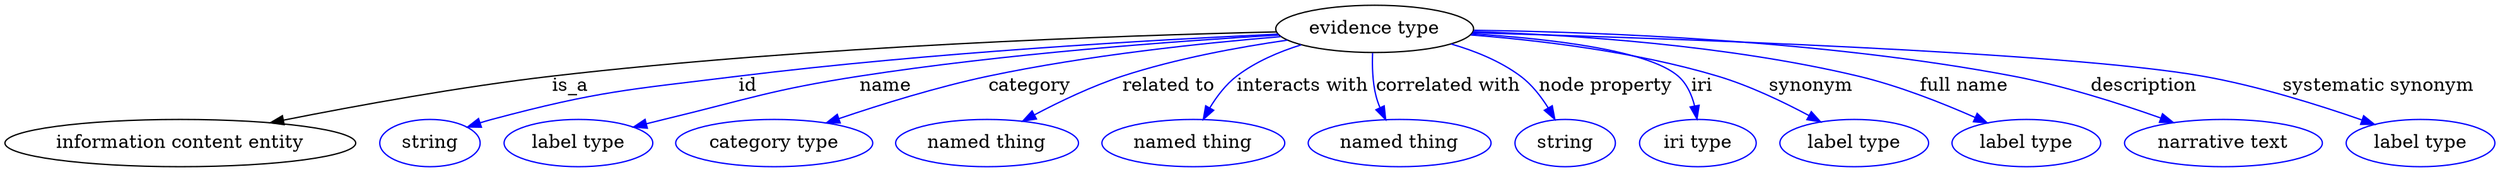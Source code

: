 digraph {
	graph [bb="0,0,1544.8,123"];
	node [label="\N"];
	"evidence type"	 [height=0.5,
		label="evidence type",
		pos="851.34,105",
		width=1.661];
	"information content entity"	 [height=0.5,
		pos="103.34,18",
		width=2.8706];
	"evidence type" -> "information content entity"	 [label=is_a,
		lp="345.34,61.5",
		pos="e,160.34,33.052 791.33,103.7 694.65,100.95 498.64,92.724 334.34,69 278.48,60.934 216.03,46.833 170.16,35.499"];
	id	 [color=blue,
		height=0.5,
		label=string,
		pos="255.34,18",
		width=0.84854];
	"evidence type" -> id	 [color=blue,
		label=id,
		lp="457.84,61.5",
		pos="e,279.12,29.71 792.27,101.84 714.16,97.166 572.37,86.967 452.34,69 381.82,58.445 363.13,58.092 295.34,36 293.08,35.263 290.78,34.439 \
288.47,33.559",
		style=solid];
	name	 [color=blue,
		height=0.5,
		label="label type",
		pos="349.34,18",
		width=1.2638];
	"evidence type" -> name	 [color=blue,
		label=name,
		lp="549.84,61.5",
		pos="e,384.14,29.784 793.15,100.77 729.3,95.579 623.97,85.387 534.34,69 475.7,58.279 461.59,52.613 404.34,36 400.96,35.018 397.47,33.968 \
393.97,32.886",
		style=solid];
	category	 [color=blue,
		height=0.5,
		label="category type",
		pos="471.34,18",
		width=1.6249];
	"evidence type" -> category	 [color=blue,
		label=category,
		lp="641.84,61.5",
		pos="e,507.04,32.423 794.75,99.156 747.21,93.559 677.73,83.761 618.34,69 583.48,60.336 545.18,46.913 516.41,36.012",
		style=solid];
	"related to"	 [color=blue,
		height=0.5,
		label="named thing",
		pos="603.34,18",
		width=1.5346];
	"evidence type" -> "related to"	 [color=blue,
		label="related to",
		lp="728.34,61.5",
		pos="e,629.86,33.871 799.75,95.7 770.64,89.673 733.89,80.745 702.34,69 680.49,60.864 657.25,49.072 638.78,38.876",
		style=solid];
	"interacts with"	 [color=blue,
		height=0.5,
		label="named thing",
		pos="731.34,18",
		width=1.5346];
	"evidence type" -> "interacts with"	 [color=blue,
		label="interacts with",
		lp="810.34,61.5",
		pos="e,742.92,35.795 812.5,91.164 799.34,85.447 785.03,78.019 773.34,69 764.26,61.991 755.86,52.673 749,43.92",
		style=solid];
	"correlated with"	 [color=blue,
		height=0.5,
		label="named thing",
		pos="859.34,18",
		width=1.5346];
	"evidence type" -> "correlated with"	 [color=blue,
		label="correlated with",
		lp="893.34,61.5",
		pos="e,855.16,36.222 850.94,86.539 850.92,76.83 851.2,64.744 852.34,54 852.61,51.452 852.97,48.815 853.38,46.18",
		style=solid];
	"node property"	 [color=blue,
		height=0.5,
		label=string,
		pos="963.34,18",
		width=0.84854];
	"evidence type" -> "node property"	 [color=blue,
		label="node property",
		lp="985.34,61.5",
		pos="e,956.56,35.984 894.5,92.367 908.34,86.811 923,79.177 934.34,69 941.61,62.475 947.5,53.681 952.03,45.234",
		style=solid];
	iri	 [color=blue,
		height=0.5,
		label="iri type",
		pos="1048.3,18",
		width=1.011];
	"evidence type" -> iri	 [color=blue,
		label=iri,
		lp="1044.8,61.5",
		pos="e,1045.3,36.137 908.05,99.206 952.37,93.639 1009.4,83.857 1027.3,69 1034.4,63.123 1039.2,54.449 1042.3,45.915",
		style=solid];
	synonym	 [color=blue,
		height=0.5,
		label="label type",
		pos="1148.3,18",
		width=1.2638];
	"evidence type" -> synonym	 [color=blue,
		label=synonym,
		lp="1112.8,61.5",
		pos="e,1124.9,33.693 908.89,99.917 950.48,95.034 1007.5,85.822 1055.3,69 1076.6,61.509 1098.9,49.493 1116.3,39.006",
		style=solid];
	"full name"	 [color=blue,
		height=0.5,
		label="label type",
		pos="1257.3,18",
		width=1.2638];
	"evidence type" -> "full name"	 [color=blue,
		label="full name",
		lp="1211.8,61.5",
		pos="e,1230.3,32.728 910.86,102.75 970.39,99.317 1064.1,90.677 1142.3,69 1169.8,61.398 1199.1,48.312 1221.3,37.299",
		style=solid];
	description	 [color=blue,
		height=0.5,
		label="narrative text",
		pos="1378.3,18",
		width=1.6068];
	"evidence type" -> description	 [color=blue,
		label=description,
		lp="1322.8,61.5",
		pos="e,1345.8,33.001 910.32,101.5 1003.6,95.648 1180.8,83.105 1242.3,69 1274.8,61.55 1310.1,48.185 1336.5,37.006",
		style=solid];
	"systematic synonym"	 [color=blue,
		height=0.5,
		label="label type",
		pos="1499.3,18",
		width=1.2638];
	"evidence type" -> "systematic synonym"	 [color=blue,
		label="systematic synonym",
		lp="1465.3,61.5",
		pos="e,1469.3,31.521 910.85,102.81 1025.6,98.245 1273.6,86.657 1357.3,69 1393,61.479 1431.8,47.074 1459.9,35.486",
		style=solid];
}
